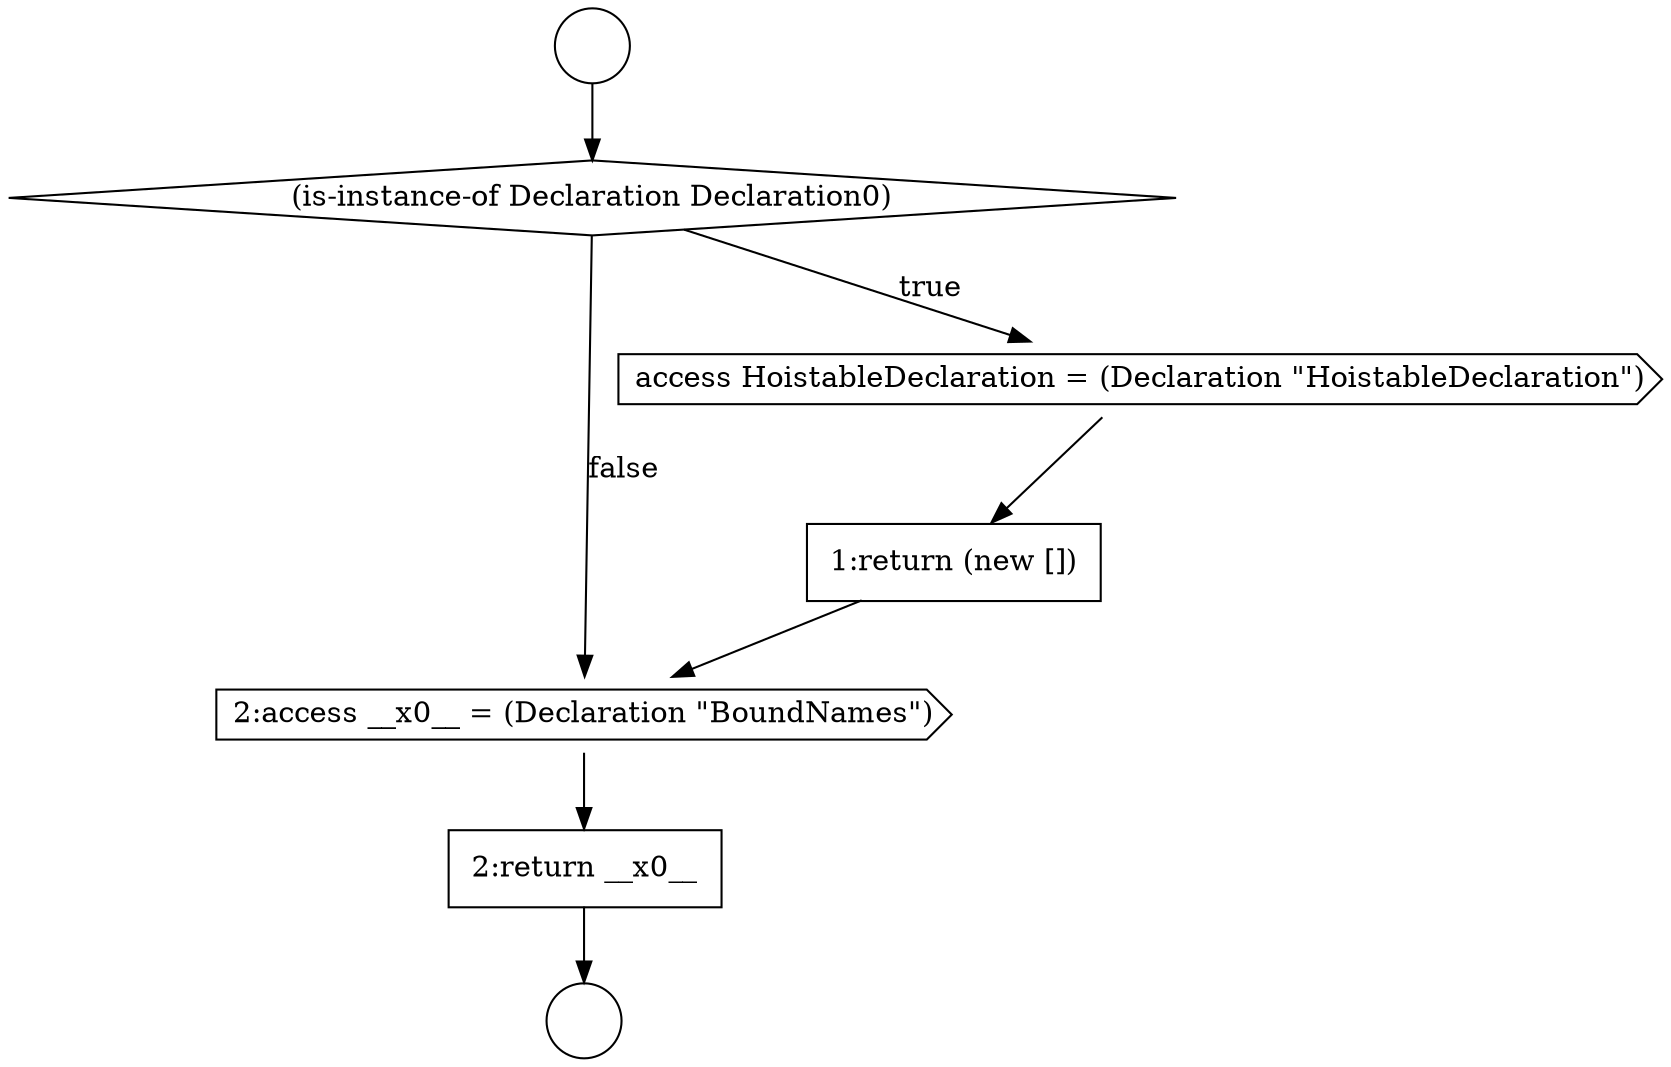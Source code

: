 digraph {
  node5405 [shape=none, margin=0, label=<<font color="black">
    <table border="0" cellborder="1" cellspacing="0" cellpadding="10">
      <tr><td align="left">1:return (new [])</td></tr>
    </table>
  </font>> color="black" fillcolor="white" style=filled]
  node5401 [shape=circle label=" " color="black" fillcolor="white" style=filled]
  node5406 [shape=cds, label=<<font color="black">2:access __x0__ = (Declaration &quot;BoundNames&quot;)</font>> color="black" fillcolor="white" style=filled]
  node5402 [shape=circle label=" " color="black" fillcolor="white" style=filled]
  node5407 [shape=none, margin=0, label=<<font color="black">
    <table border="0" cellborder="1" cellspacing="0" cellpadding="10">
      <tr><td align="left">2:return __x0__</td></tr>
    </table>
  </font>> color="black" fillcolor="white" style=filled]
  node5403 [shape=diamond, label=<<font color="black">(is-instance-of Declaration Declaration0)</font>> color="black" fillcolor="white" style=filled]
  node5404 [shape=cds, label=<<font color="black">access HoistableDeclaration = (Declaration &quot;HoistableDeclaration&quot;)</font>> color="black" fillcolor="white" style=filled]
  node5404 -> node5405 [ color="black"]
  node5407 -> node5402 [ color="black"]
  node5401 -> node5403 [ color="black"]
  node5403 -> node5404 [label=<<font color="black">true</font>> color="black"]
  node5403 -> node5406 [label=<<font color="black">false</font>> color="black"]
  node5406 -> node5407 [ color="black"]
  node5405 -> node5406 [ color="black"]
}
